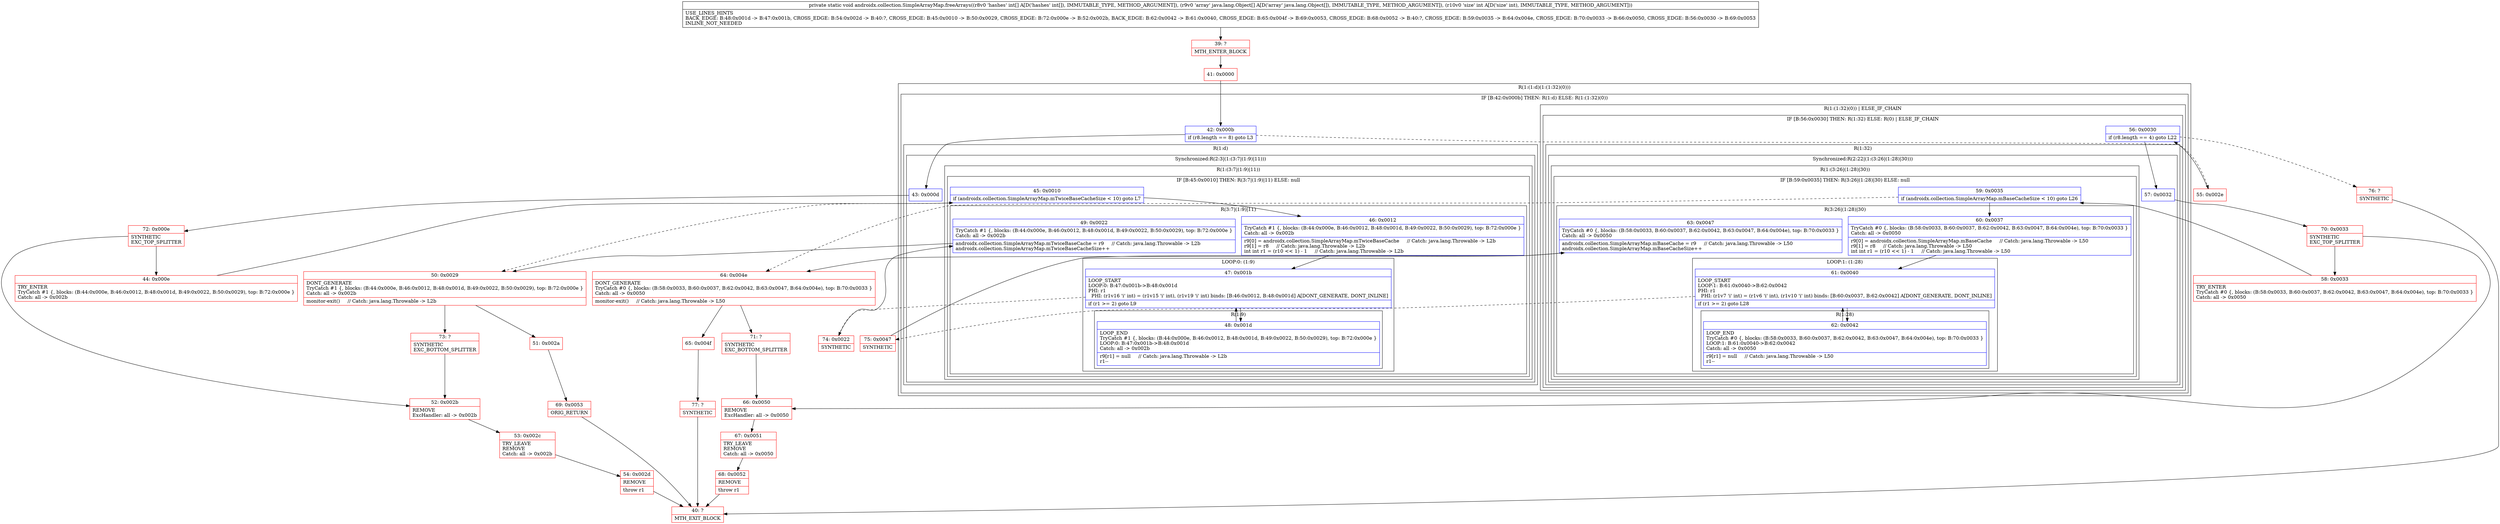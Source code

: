digraph "CFG forandroidx.collection.SimpleArrayMap.freeArrays([I[Ljava\/lang\/Object;I)V" {
subgraph cluster_Region_811787852 {
label = "R(1:(1:d)(1:(1:32)(0)))";
node [shape=record,color=blue];
subgraph cluster_IfRegion_396373268 {
label = "IF [B:42:0x000b] THEN: R(1:d) ELSE: R(1:(1:32)(0))";
node [shape=record,color=blue];
Node_42 [shape=record,label="{42\:\ 0x000b|if (r8.length == 8) goto L3\l}"];
subgraph cluster_Region_1403801162 {
label = "R(1:d)";
node [shape=record,color=blue];
subgraph cluster_SynchronizedRegion_1681595528 {
label = "Synchronized:R(2:3|(1:(3:7|(1:9)|11)))";
node [shape=record,color=blue];
Node_43 [shape=record,label="{43\:\ 0x000d}"];
subgraph cluster_Region_1137497797 {
label = "R(1:(3:7|(1:9)|11))";
node [shape=record,color=blue];
subgraph cluster_IfRegion_1427282725 {
label = "IF [B:45:0x0010] THEN: R(3:7|(1:9)|11) ELSE: null";
node [shape=record,color=blue];
Node_45 [shape=record,label="{45\:\ 0x0010|if (androidx.collection.SimpleArrayMap.mTwiceBaseCacheSize \< 10) goto L7\l}"];
subgraph cluster_Region_1942644020 {
label = "R(3:7|(1:9)|11)";
node [shape=record,color=blue];
Node_46 [shape=record,label="{46\:\ 0x0012|TryCatch #1 \{, blocks: (B:44:0x000e, B:46:0x0012, B:48:0x001d, B:49:0x0022, B:50:0x0029), top: B:72:0x000e \}\lCatch: all \-\> 0x002b\l|r9[0] = androidx.collection.SimpleArrayMap.mTwiceBaseCache     \/\/ Catch: java.lang.Throwable \-\> L2b\lr9[1] = r8     \/\/ Catch: java.lang.Throwable \-\> L2b\lint int r1 = (r10 \<\< 1) \- 1     \/\/ Catch: java.lang.Throwable \-\> L2b\l}"];
subgraph cluster_LoopRegion_1170236979 {
label = "LOOP:0: (1:9)";
node [shape=record,color=blue];
Node_47 [shape=record,label="{47\:\ 0x001b|LOOP_START\lLOOP:0: B:47:0x001b\-\>B:48:0x001d\lPHI: r1 \l  PHI: (r1v16 'i' int) = (r1v15 'i' int), (r1v19 'i' int) binds: [B:46:0x0012, B:48:0x001d] A[DONT_GENERATE, DONT_INLINE]\l|if (r1 \>= 2) goto L9\l}"];
subgraph cluster_Region_645431646 {
label = "R(1:9)";
node [shape=record,color=blue];
Node_48 [shape=record,label="{48\:\ 0x001d|LOOP_END\lTryCatch #1 \{, blocks: (B:44:0x000e, B:46:0x0012, B:48:0x001d, B:49:0x0022, B:50:0x0029), top: B:72:0x000e \}\lLOOP:0: B:47:0x001b\-\>B:48:0x001d\lCatch: all \-\> 0x002b\l|r9[r1] = null     \/\/ Catch: java.lang.Throwable \-\> L2b\lr1\-\-\l}"];
}
}
Node_49 [shape=record,label="{49\:\ 0x0022|TryCatch #1 \{, blocks: (B:44:0x000e, B:46:0x0012, B:48:0x001d, B:49:0x0022, B:50:0x0029), top: B:72:0x000e \}\lCatch: all \-\> 0x002b\l|androidx.collection.SimpleArrayMap.mTwiceBaseCache = r9     \/\/ Catch: java.lang.Throwable \-\> L2b\landroidx.collection.SimpleArrayMap.mTwiceBaseCacheSize++\l}"];
}
}
}
}
}
subgraph cluster_Region_1694323155 {
label = "R(1:(1:32)(0)) | ELSE_IF_CHAIN\l";
node [shape=record,color=blue];
subgraph cluster_IfRegion_1478418072 {
label = "IF [B:56:0x0030] THEN: R(1:32) ELSE: R(0) | ELSE_IF_CHAIN\l";
node [shape=record,color=blue];
Node_56 [shape=record,label="{56\:\ 0x0030|if (r8.length == 4) goto L22\l}"];
subgraph cluster_Region_2101432736 {
label = "R(1:32)";
node [shape=record,color=blue];
subgraph cluster_SynchronizedRegion_1011558046 {
label = "Synchronized:R(2:22|(1:(3:26|(1:28)|30)))";
node [shape=record,color=blue];
Node_57 [shape=record,label="{57\:\ 0x0032}"];
subgraph cluster_Region_850823949 {
label = "R(1:(3:26|(1:28)|30))";
node [shape=record,color=blue];
subgraph cluster_IfRegion_485652957 {
label = "IF [B:59:0x0035] THEN: R(3:26|(1:28)|30) ELSE: null";
node [shape=record,color=blue];
Node_59 [shape=record,label="{59\:\ 0x0035|if (androidx.collection.SimpleArrayMap.mBaseCacheSize \< 10) goto L26\l}"];
subgraph cluster_Region_552782287 {
label = "R(3:26|(1:28)|30)";
node [shape=record,color=blue];
Node_60 [shape=record,label="{60\:\ 0x0037|TryCatch #0 \{, blocks: (B:58:0x0033, B:60:0x0037, B:62:0x0042, B:63:0x0047, B:64:0x004e), top: B:70:0x0033 \}\lCatch: all \-\> 0x0050\l|r9[0] = androidx.collection.SimpleArrayMap.mBaseCache     \/\/ Catch: java.lang.Throwable \-\> L50\lr9[1] = r8     \/\/ Catch: java.lang.Throwable \-\> L50\lint int r1 = (r10 \<\< 1) \- 1     \/\/ Catch: java.lang.Throwable \-\> L50\l}"];
subgraph cluster_LoopRegion_113028337 {
label = "LOOP:1: (1:28)";
node [shape=record,color=blue];
Node_61 [shape=record,label="{61\:\ 0x0040|LOOP_START\lLOOP:1: B:61:0x0040\-\>B:62:0x0042\lPHI: r1 \l  PHI: (r1v7 'i' int) = (r1v6 'i' int), (r1v10 'i' int) binds: [B:60:0x0037, B:62:0x0042] A[DONT_GENERATE, DONT_INLINE]\l|if (r1 \>= 2) goto L28\l}"];
subgraph cluster_Region_525490379 {
label = "R(1:28)";
node [shape=record,color=blue];
Node_62 [shape=record,label="{62\:\ 0x0042|LOOP_END\lTryCatch #0 \{, blocks: (B:58:0x0033, B:60:0x0037, B:62:0x0042, B:63:0x0047, B:64:0x004e), top: B:70:0x0033 \}\lLOOP:1: B:61:0x0040\-\>B:62:0x0042\lCatch: all \-\> 0x0050\l|r9[r1] = null     \/\/ Catch: java.lang.Throwable \-\> L50\lr1\-\-\l}"];
}
}
Node_63 [shape=record,label="{63\:\ 0x0047|TryCatch #0 \{, blocks: (B:58:0x0033, B:60:0x0037, B:62:0x0042, B:63:0x0047, B:64:0x004e), top: B:70:0x0033 \}\lCatch: all \-\> 0x0050\l|androidx.collection.SimpleArrayMap.mBaseCache = r9     \/\/ Catch: java.lang.Throwable \-\> L50\landroidx.collection.SimpleArrayMap.mBaseCacheSize++\l}"];
}
}
}
}
}
subgraph cluster_Region_1800009650 {
label = "R(0)";
node [shape=record,color=blue];
}
}
}
}
}
Node_39 [shape=record,color=red,label="{39\:\ ?|MTH_ENTER_BLOCK\l}"];
Node_41 [shape=record,color=red,label="{41\:\ 0x0000}"];
Node_72 [shape=record,color=red,label="{72\:\ 0x000e|SYNTHETIC\lEXC_TOP_SPLITTER\l}"];
Node_44 [shape=record,color=red,label="{44\:\ 0x000e|TRY_ENTER\lTryCatch #1 \{, blocks: (B:44:0x000e, B:46:0x0012, B:48:0x001d, B:49:0x0022, B:50:0x0029), top: B:72:0x000e \}\lCatch: all \-\> 0x002b\l}"];
Node_74 [shape=record,color=red,label="{74\:\ 0x0022|SYNTHETIC\l}"];
Node_50 [shape=record,color=red,label="{50\:\ 0x0029|DONT_GENERATE\lTryCatch #1 \{, blocks: (B:44:0x000e, B:46:0x0012, B:48:0x001d, B:49:0x0022, B:50:0x0029), top: B:72:0x000e \}\lCatch: all \-\> 0x002b\l|monitor\-exit()     \/\/ Catch: java.lang.Throwable \-\> L2b\l}"];
Node_51 [shape=record,color=red,label="{51\:\ 0x002a}"];
Node_69 [shape=record,color=red,label="{69\:\ 0x0053|ORIG_RETURN\l}"];
Node_40 [shape=record,color=red,label="{40\:\ ?|MTH_EXIT_BLOCK\l}"];
Node_73 [shape=record,color=red,label="{73\:\ ?|SYNTHETIC\lEXC_BOTTOM_SPLITTER\l}"];
Node_52 [shape=record,color=red,label="{52\:\ 0x002b|REMOVE\lExcHandler: all \-\> 0x002b\l}"];
Node_53 [shape=record,color=red,label="{53\:\ 0x002c|TRY_LEAVE\lREMOVE\lCatch: all \-\> 0x002b\l}"];
Node_54 [shape=record,color=red,label="{54\:\ 0x002d|REMOVE\l|throw r1\l}"];
Node_55 [shape=record,color=red,label="{55\:\ 0x002e}"];
Node_70 [shape=record,color=red,label="{70\:\ 0x0033|SYNTHETIC\lEXC_TOP_SPLITTER\l}"];
Node_58 [shape=record,color=red,label="{58\:\ 0x0033|TRY_ENTER\lTryCatch #0 \{, blocks: (B:58:0x0033, B:60:0x0037, B:62:0x0042, B:63:0x0047, B:64:0x004e), top: B:70:0x0033 \}\lCatch: all \-\> 0x0050\l}"];
Node_75 [shape=record,color=red,label="{75\:\ 0x0047|SYNTHETIC\l}"];
Node_64 [shape=record,color=red,label="{64\:\ 0x004e|DONT_GENERATE\lTryCatch #0 \{, blocks: (B:58:0x0033, B:60:0x0037, B:62:0x0042, B:63:0x0047, B:64:0x004e), top: B:70:0x0033 \}\lCatch: all \-\> 0x0050\l|monitor\-exit()     \/\/ Catch: java.lang.Throwable \-\> L50\l}"];
Node_65 [shape=record,color=red,label="{65\:\ 0x004f}"];
Node_77 [shape=record,color=red,label="{77\:\ ?|SYNTHETIC\l}"];
Node_71 [shape=record,color=red,label="{71\:\ ?|SYNTHETIC\lEXC_BOTTOM_SPLITTER\l}"];
Node_66 [shape=record,color=red,label="{66\:\ 0x0050|REMOVE\lExcHandler: all \-\> 0x0050\l}"];
Node_67 [shape=record,color=red,label="{67\:\ 0x0051|TRY_LEAVE\lREMOVE\lCatch: all \-\> 0x0050\l}"];
Node_68 [shape=record,color=red,label="{68\:\ 0x0052|REMOVE\l|throw r1\l}"];
Node_76 [shape=record,color=red,label="{76\:\ ?|SYNTHETIC\l}"];
MethodNode[shape=record,label="{private static void androidx.collection.SimpleArrayMap.freeArrays((r8v0 'hashes' int[] A[D('hashes' int[]), IMMUTABLE_TYPE, METHOD_ARGUMENT]), (r9v0 'array' java.lang.Object[] A[D('array' java.lang.Object[]), IMMUTABLE_TYPE, METHOD_ARGUMENT]), (r10v0 'size' int A[D('size' int), IMMUTABLE_TYPE, METHOD_ARGUMENT]))  | USE_LINES_HINTS\lBACK_EDGE: B:48:0x001d \-\> B:47:0x001b, CROSS_EDGE: B:54:0x002d \-\> B:40:?, CROSS_EDGE: B:45:0x0010 \-\> B:50:0x0029, CROSS_EDGE: B:72:0x000e \-\> B:52:0x002b, BACK_EDGE: B:62:0x0042 \-\> B:61:0x0040, CROSS_EDGE: B:65:0x004f \-\> B:69:0x0053, CROSS_EDGE: B:68:0x0052 \-\> B:40:?, CROSS_EDGE: B:59:0x0035 \-\> B:64:0x004e, CROSS_EDGE: B:70:0x0033 \-\> B:66:0x0050, CROSS_EDGE: B:56:0x0030 \-\> B:69:0x0053\lINLINE_NOT_NEEDED\l}"];
MethodNode -> Node_39;Node_42 -> Node_43;
Node_42 -> Node_55[style=dashed];
Node_43 -> Node_72;
Node_45 -> Node_46;
Node_45 -> Node_50[style=dashed];
Node_46 -> Node_47;
Node_47 -> Node_48;
Node_47 -> Node_74[style=dashed];
Node_48 -> Node_47;
Node_49 -> Node_50;
Node_56 -> Node_57;
Node_56 -> Node_76[style=dashed];
Node_57 -> Node_70;
Node_59 -> Node_60;
Node_59 -> Node_64[style=dashed];
Node_60 -> Node_61;
Node_61 -> Node_62;
Node_61 -> Node_75[style=dashed];
Node_62 -> Node_61;
Node_63 -> Node_64;
Node_39 -> Node_41;
Node_41 -> Node_42;
Node_72 -> Node_44;
Node_72 -> Node_52;
Node_44 -> Node_45;
Node_74 -> Node_49;
Node_50 -> Node_51;
Node_50 -> Node_73;
Node_51 -> Node_69;
Node_69 -> Node_40;
Node_73 -> Node_52;
Node_52 -> Node_53;
Node_53 -> Node_54;
Node_54 -> Node_40;
Node_55 -> Node_56;
Node_70 -> Node_58;
Node_70 -> Node_66;
Node_58 -> Node_59;
Node_75 -> Node_63;
Node_64 -> Node_65;
Node_64 -> Node_71;
Node_65 -> Node_77;
Node_77 -> Node_40;
Node_71 -> Node_66;
Node_66 -> Node_67;
Node_67 -> Node_68;
Node_68 -> Node_40;
Node_76 -> Node_40;
}

